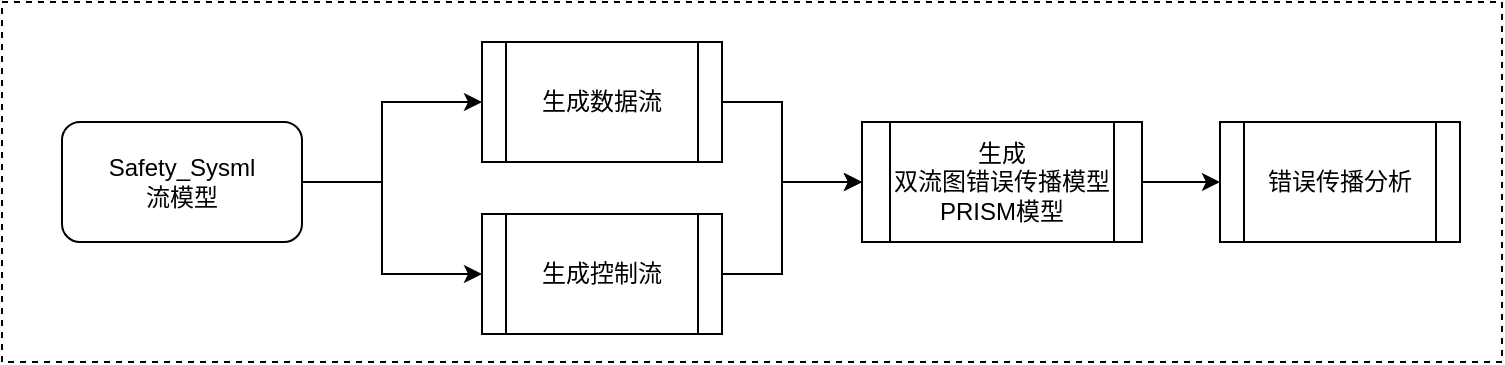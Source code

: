 <mxfile version="16.1.0" type="github">
  <diagram id="eccDKAy_TuWHGWFJNbLw" name="Page-1">
    <mxGraphModel dx="946" dy="645" grid="1" gridSize="10" guides="1" tooltips="1" connect="1" arrows="1" fold="1" page="1" pageScale="1" pageWidth="827" pageHeight="1169" math="0" shadow="0">
      <root>
        <mxCell id="0" />
        <mxCell id="1" parent="0" />
        <mxCell id="83AMQXuILKwzanrFAoEO-6" value="" style="rounded=0;whiteSpace=wrap;html=1;fillColor=none;dashed=1;" vertex="1" parent="1">
          <mxGeometry x="100" y="90" width="750" height="180" as="geometry" />
        </mxCell>
        <mxCell id="m64avo7yftiMrSS48Vp7-1" value="生成数据流" style="shape=process;whiteSpace=wrap;html=1;backgroundOutline=1;" parent="1" vertex="1">
          <mxGeometry x="340" y="110" width="120" height="60" as="geometry" />
        </mxCell>
        <mxCell id="m64avo7yftiMrSS48Vp7-4" style="edgeStyle=orthogonalEdgeStyle;rounded=0;orthogonalLoop=1;jettySize=auto;html=1;entryX=0;entryY=0.5;entryDx=0;entryDy=0;exitX=1;exitY=0.5;exitDx=0;exitDy=0;" parent="1" source="m64avo7yftiMrSS48Vp7-2" target="m64avo7yftiMrSS48Vp7-1" edge="1">
          <mxGeometry relative="1" as="geometry">
            <Array as="points">
              <mxPoint x="290" y="180" />
              <mxPoint x="290" y="140" />
            </Array>
          </mxGeometry>
        </mxCell>
        <mxCell id="m64avo7yftiMrSS48Vp7-2" value="Safety_Sysml&lt;br&gt;流模型" style="rounded=1;whiteSpace=wrap;html=1;" parent="1" vertex="1">
          <mxGeometry x="130" y="150" width="120" height="60" as="geometry" />
        </mxCell>
        <mxCell id="m64avo7yftiMrSS48Vp7-3" value="生成控制流" style="shape=process;whiteSpace=wrap;html=1;backgroundOutline=1;" parent="1" vertex="1">
          <mxGeometry x="340" y="196" width="120" height="60" as="geometry" />
        </mxCell>
        <mxCell id="m64avo7yftiMrSS48Vp7-5" value="" style="endArrow=classic;html=1;rounded=0;exitX=1;exitY=0.5;exitDx=0;exitDy=0;entryX=0;entryY=0.5;entryDx=0;entryDy=0;" parent="1" source="m64avo7yftiMrSS48Vp7-2" target="m64avo7yftiMrSS48Vp7-3" edge="1">
          <mxGeometry width="50" height="50" relative="1" as="geometry">
            <mxPoint x="250" y="350" as="sourcePoint" />
            <mxPoint x="340" y="240" as="targetPoint" />
            <Array as="points">
              <mxPoint x="290" y="180" />
              <mxPoint x="290" y="226" />
            </Array>
          </mxGeometry>
        </mxCell>
        <mxCell id="83AMQXuILKwzanrFAoEO-5" style="edgeStyle=orthogonalEdgeStyle;rounded=0;orthogonalLoop=1;jettySize=auto;html=1;entryX=0;entryY=0.5;entryDx=0;entryDy=0;" edge="1" parent="1" source="83AMQXuILKwzanrFAoEO-1" target="83AMQXuILKwzanrFAoEO-2">
          <mxGeometry relative="1" as="geometry" />
        </mxCell>
        <mxCell id="83AMQXuILKwzanrFAoEO-1" value="生成&lt;br&gt;双流图错误传播模型&lt;br&gt;PRISM模型" style="shape=process;whiteSpace=wrap;html=1;backgroundOutline=1;" vertex="1" parent="1">
          <mxGeometry x="530" y="150" width="140" height="60" as="geometry" />
        </mxCell>
        <mxCell id="83AMQXuILKwzanrFAoEO-2" value="错误传播分析" style="shape=process;whiteSpace=wrap;html=1;backgroundOutline=1;" vertex="1" parent="1">
          <mxGeometry x="709" y="150" width="120" height="60" as="geometry" />
        </mxCell>
        <mxCell id="83AMQXuILKwzanrFAoEO-3" value="" style="endArrow=classic;html=1;rounded=0;exitX=1;exitY=0.5;exitDx=0;exitDy=0;entryX=0;entryY=0.5;entryDx=0;entryDy=0;" edge="1" parent="1" source="m64avo7yftiMrSS48Vp7-1" target="83AMQXuILKwzanrFAoEO-1">
          <mxGeometry width="50" height="50" relative="1" as="geometry">
            <mxPoint x="450" y="270" as="sourcePoint" />
            <mxPoint x="500" y="220" as="targetPoint" />
            <Array as="points">
              <mxPoint x="490" y="140" />
              <mxPoint x="490" y="180" />
            </Array>
          </mxGeometry>
        </mxCell>
        <mxCell id="83AMQXuILKwzanrFAoEO-4" value="" style="endArrow=classic;html=1;rounded=0;exitX=1;exitY=0.5;exitDx=0;exitDy=0;entryX=0;entryY=0.5;entryDx=0;entryDy=0;" edge="1" parent="1" source="m64avo7yftiMrSS48Vp7-3" target="83AMQXuILKwzanrFAoEO-1">
          <mxGeometry width="50" height="50" relative="1" as="geometry">
            <mxPoint x="450" y="270" as="sourcePoint" />
            <mxPoint x="500" y="220" as="targetPoint" />
            <Array as="points">
              <mxPoint x="490" y="226" />
              <mxPoint x="490" y="180" />
            </Array>
          </mxGeometry>
        </mxCell>
      </root>
    </mxGraphModel>
  </diagram>
</mxfile>
